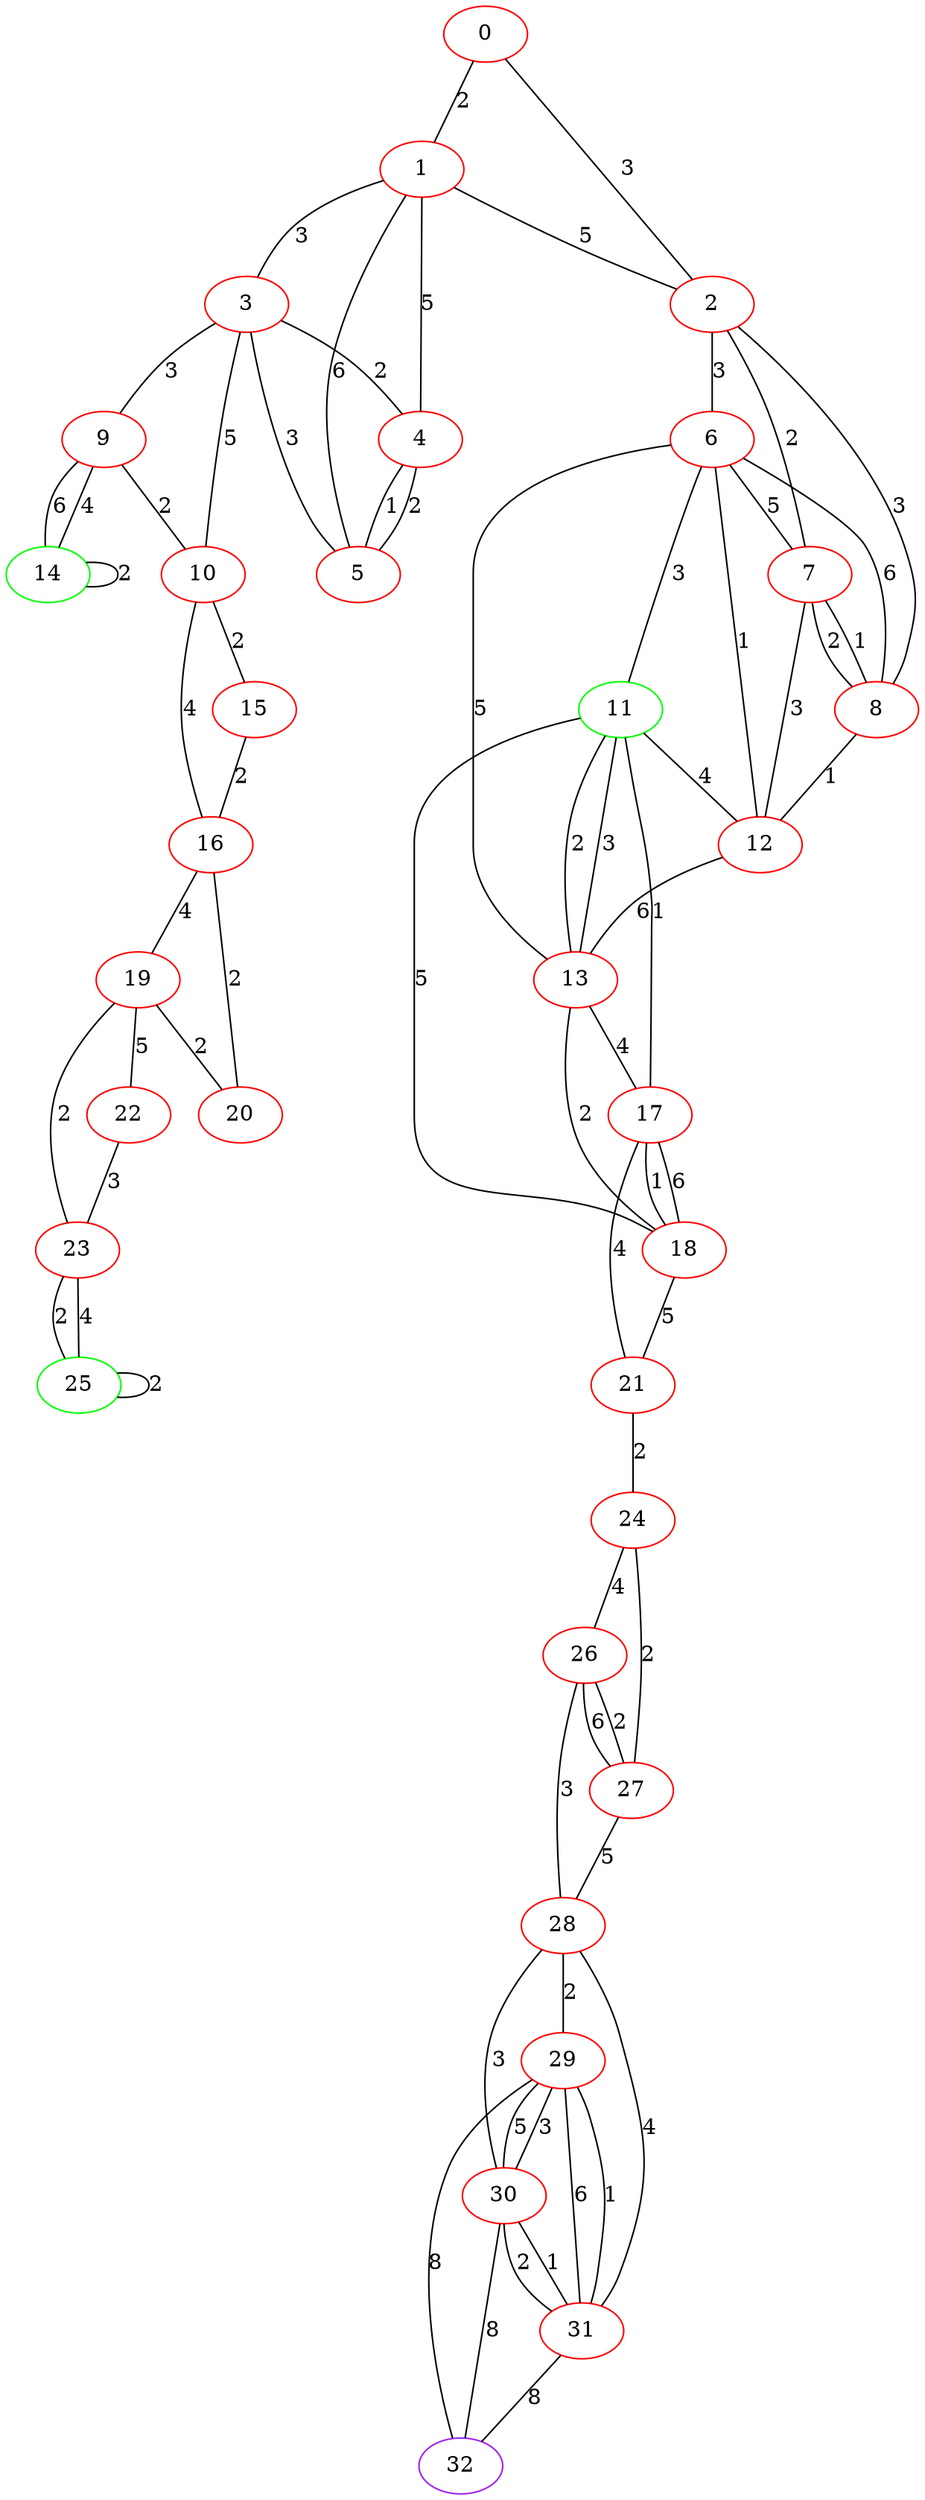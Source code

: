 graph "" {
0 [color=red, weight=1];
1 [color=red, weight=1];
2 [color=red, weight=1];
3 [color=red, weight=1];
4 [color=red, weight=1];
5 [color=red, weight=1];
6 [color=red, weight=1];
7 [color=red, weight=1];
8 [color=red, weight=1];
9 [color=red, weight=1];
10 [color=red, weight=1];
11 [color=green, weight=2];
12 [color=red, weight=1];
13 [color=red, weight=1];
14 [color=green, weight=2];
15 [color=red, weight=1];
16 [color=red, weight=1];
17 [color=red, weight=1];
18 [color=red, weight=1];
19 [color=red, weight=1];
20 [color=red, weight=1];
21 [color=red, weight=1];
22 [color=red, weight=1];
23 [color=red, weight=1];
24 [color=red, weight=1];
25 [color=green, weight=2];
26 [color=red, weight=1];
27 [color=red, weight=1];
28 [color=red, weight=1];
29 [color=red, weight=1];
30 [color=red, weight=1];
31 [color=red, weight=1];
32 [color=purple, weight=4];
0 -- 1  [key=0, label=2];
0 -- 2  [key=0, label=3];
1 -- 2  [key=0, label=5];
1 -- 3  [key=0, label=3];
1 -- 4  [key=0, label=5];
1 -- 5  [key=0, label=6];
2 -- 8  [key=0, label=3];
2 -- 6  [key=0, label=3];
2 -- 7  [key=0, label=2];
3 -- 10  [key=0, label=5];
3 -- 4  [key=0, label=2];
3 -- 5  [key=0, label=3];
3 -- 9  [key=0, label=3];
4 -- 5  [key=0, label=1];
4 -- 5  [key=1, label=2];
6 -- 7  [key=0, label=5];
6 -- 8  [key=0, label=6];
6 -- 11  [key=0, label=3];
6 -- 12  [key=0, label=1];
6 -- 13  [key=0, label=5];
7 -- 8  [key=0, label=2];
7 -- 8  [key=1, label=1];
7 -- 12  [key=0, label=3];
8 -- 12  [key=0, label=1];
9 -- 10  [key=0, label=2];
9 -- 14  [key=0, label=6];
9 -- 14  [key=1, label=4];
10 -- 16  [key=0, label=4];
10 -- 15  [key=0, label=2];
11 -- 17  [key=0, label=1];
11 -- 18  [key=0, label=5];
11 -- 12  [key=0, label=4];
11 -- 13  [key=0, label=3];
11 -- 13  [key=1, label=2];
12 -- 13  [key=0, label=6];
13 -- 17  [key=0, label=4];
13 -- 18  [key=0, label=2];
14 -- 14  [key=0, label=2];
15 -- 16  [key=0, label=2];
16 -- 19  [key=0, label=4];
16 -- 20  [key=0, label=2];
17 -- 18  [key=0, label=6];
17 -- 18  [key=1, label=1];
17 -- 21  [key=0, label=4];
18 -- 21  [key=0, label=5];
19 -- 20  [key=0, label=2];
19 -- 22  [key=0, label=5];
19 -- 23  [key=0, label=2];
21 -- 24  [key=0, label=2];
22 -- 23  [key=0, label=3];
23 -- 25  [key=0, label=2];
23 -- 25  [key=1, label=4];
24 -- 26  [key=0, label=4];
24 -- 27  [key=0, label=2];
25 -- 25  [key=0, label=2];
26 -- 27  [key=0, label=6];
26 -- 27  [key=1, label=2];
26 -- 28  [key=0, label=3];
27 -- 28  [key=0, label=5];
28 -- 29  [key=0, label=2];
28 -- 30  [key=0, label=3];
28 -- 31  [key=0, label=4];
29 -- 32  [key=0, label=8];
29 -- 30  [key=0, label=5];
29 -- 30  [key=1, label=3];
29 -- 31  [key=0, label=6];
29 -- 31  [key=1, label=1];
30 -- 32  [key=0, label=8];
30 -- 31  [key=0, label=1];
30 -- 31  [key=1, label=2];
31 -- 32  [key=0, label=8];
}
